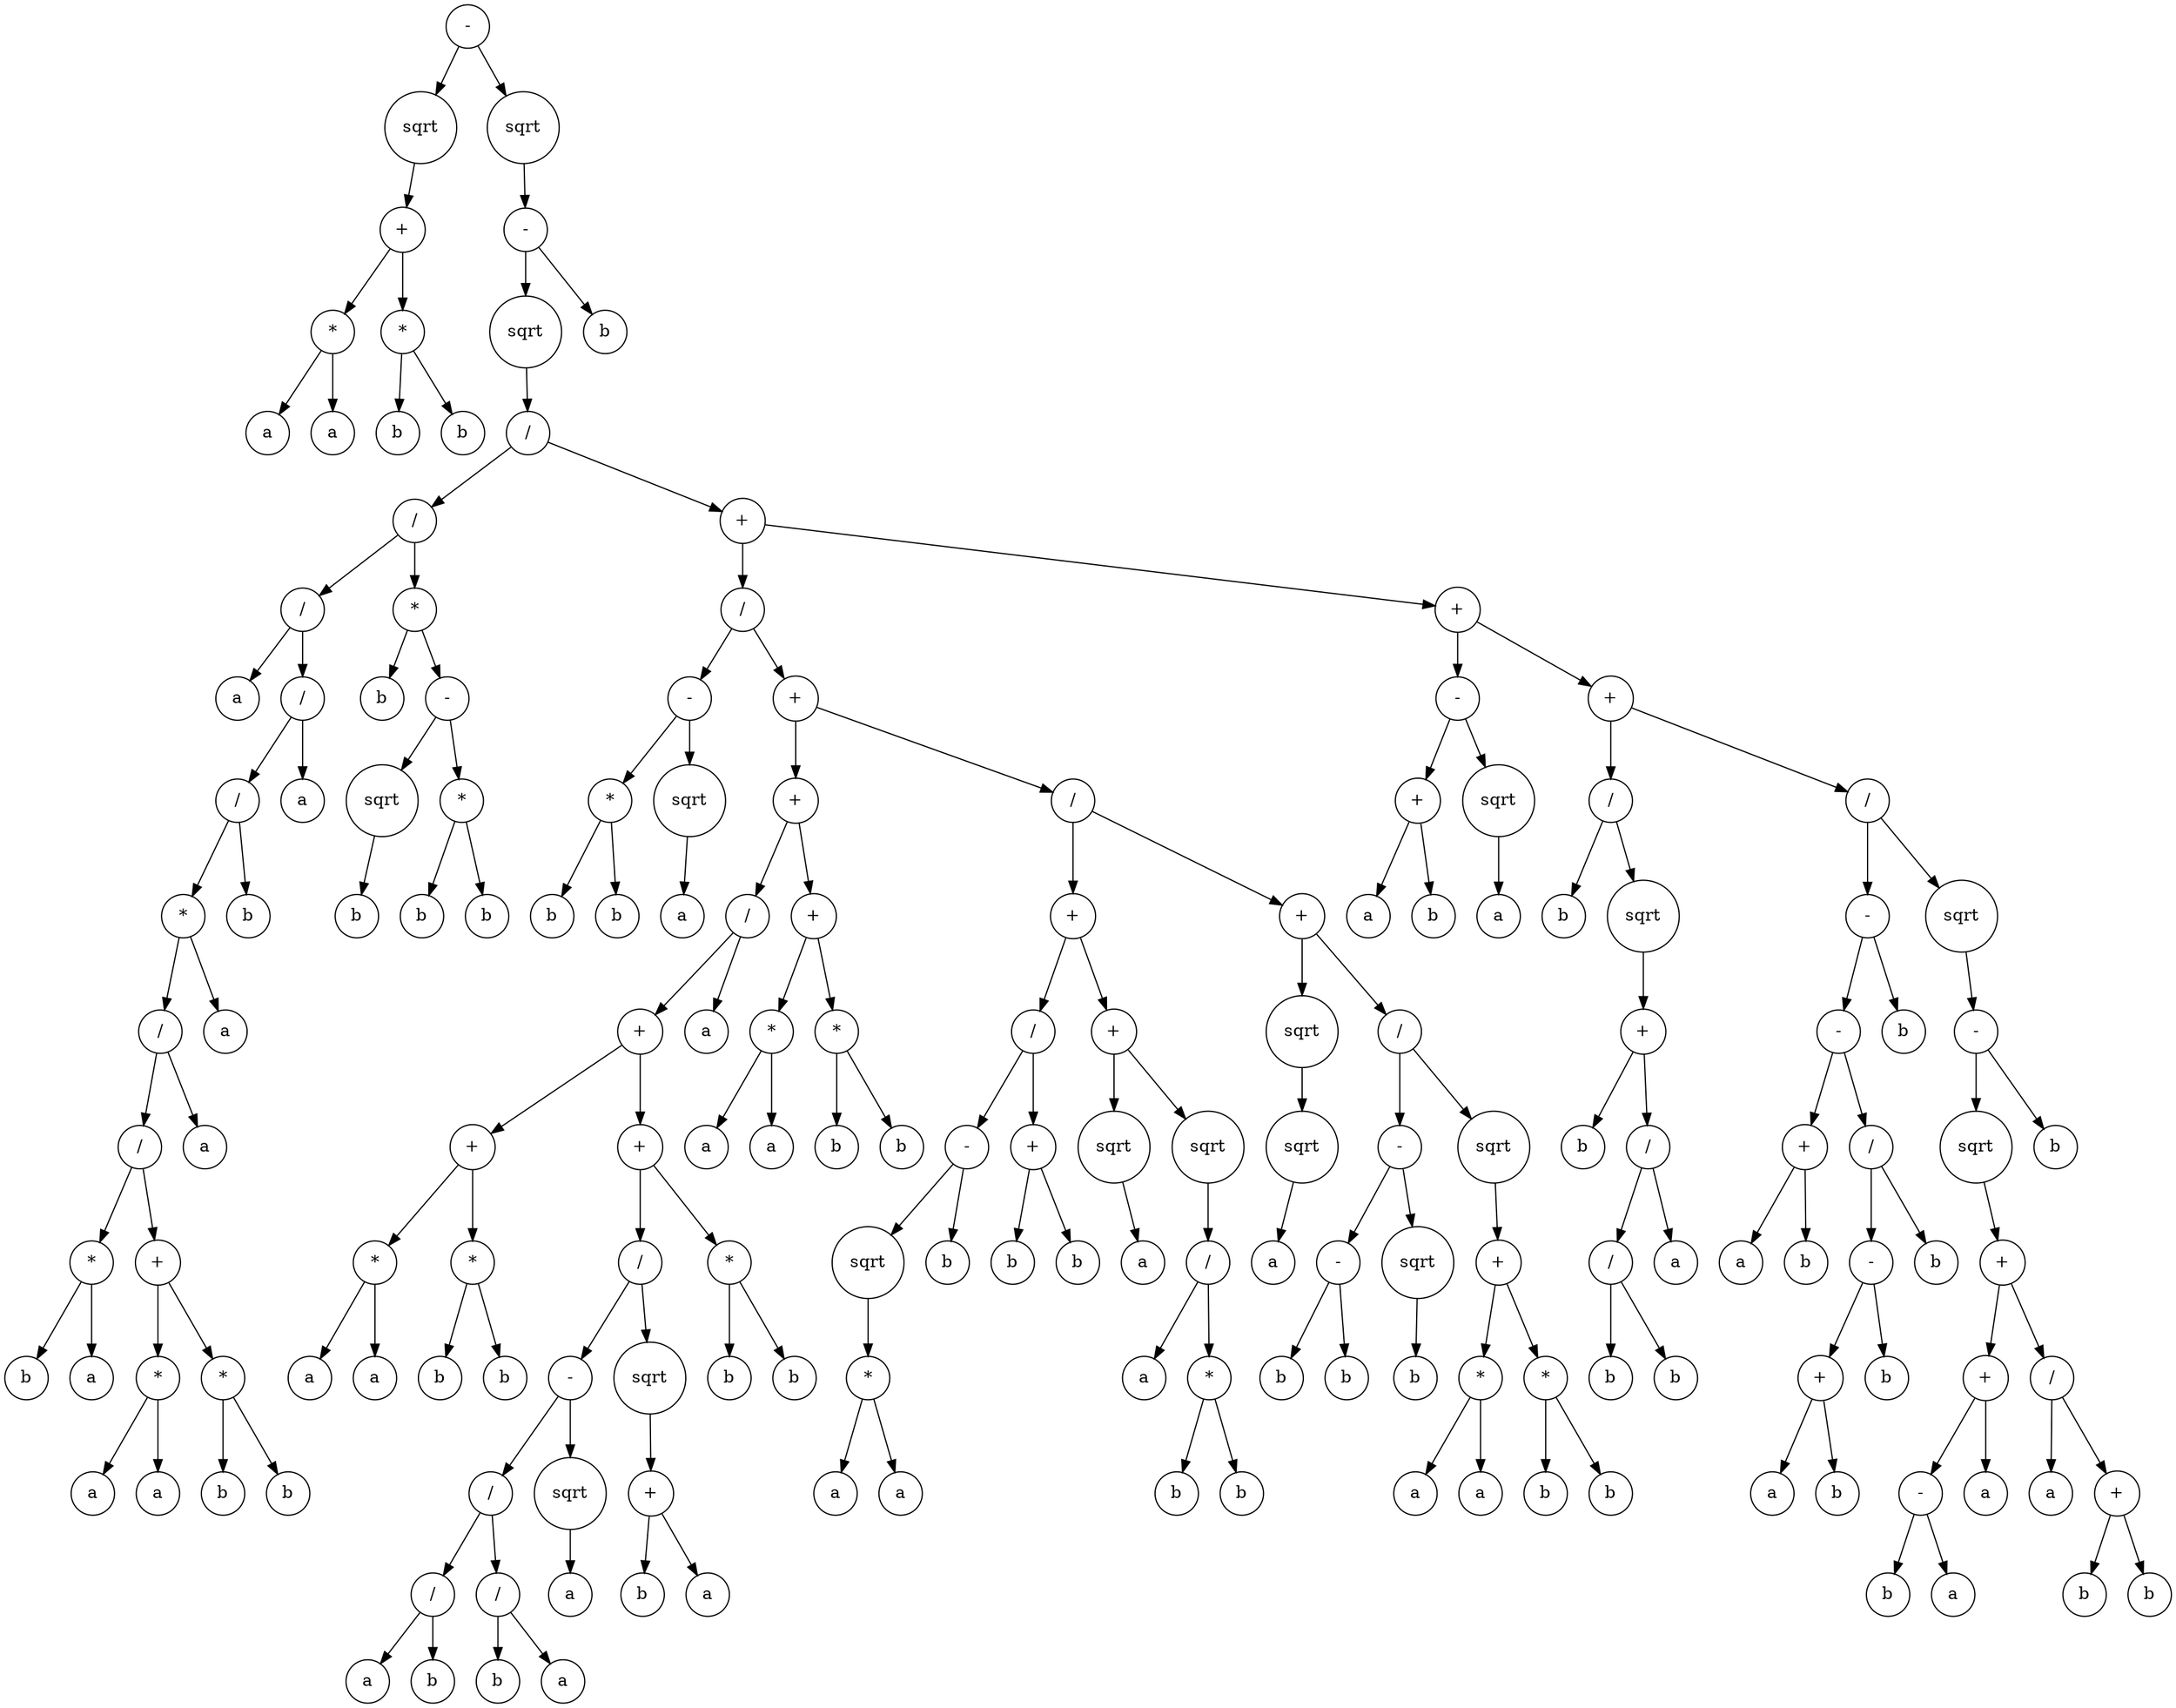 digraph g {
graph [ordering=out];
node [shape=circle];
n[label = "-"];
n0[label = "sqrt"];
n00[label = "+"];
n000[label = "*"];
n0000[label = "a"];
n000 -> n0000;
n0001[label = "a"];
n000 -> n0001;
n00 -> n000;
n001[label = "*"];
n0010[label = "b"];
n001 -> n0010;
n0011[label = "b"];
n001 -> n0011;
n00 -> n001;
n0 -> n00;
n -> n0;
n1[label = "sqrt"];
n10[label = "-"];
n100[label = "sqrt"];
n1000[label = "/"];
n10000[label = "/"];
n100000[label = "/"];
n1000000[label = "a"];
n100000 -> n1000000;
n1000001[label = "/"];
n10000010[label = "/"];
n100000100[label = "*"];
n1000001000[label = "/"];
n10000010000[label = "/"];
n100000100000[label = "*"];
n1000001000000[label = "b"];
n100000100000 -> n1000001000000;
n1000001000001[label = "a"];
n100000100000 -> n1000001000001;
n10000010000 -> n100000100000;
n100000100001[label = "+"];
n1000001000010[label = "*"];
n10000010000100[label = "a"];
n1000001000010 -> n10000010000100;
n10000010000101[label = "a"];
n1000001000010 -> n10000010000101;
n100000100001 -> n1000001000010;
n1000001000011[label = "*"];
n10000010000110[label = "b"];
n1000001000011 -> n10000010000110;
n10000010000111[label = "b"];
n1000001000011 -> n10000010000111;
n100000100001 -> n1000001000011;
n10000010000 -> n100000100001;
n1000001000 -> n10000010000;
n10000010001[label = "a"];
n1000001000 -> n10000010001;
n100000100 -> n1000001000;
n1000001001[label = "a"];
n100000100 -> n1000001001;
n10000010 -> n100000100;
n100000101[label = "b"];
n10000010 -> n100000101;
n1000001 -> n10000010;
n10000011[label = "a"];
n1000001 -> n10000011;
n100000 -> n1000001;
n10000 -> n100000;
n100001[label = "*"];
n1000010[label = "b"];
n100001 -> n1000010;
n1000011[label = "-"];
n10000110[label = "sqrt"];
n100001100[label = "b"];
n10000110 -> n100001100;
n1000011 -> n10000110;
n10000111[label = "*"];
n100001110[label = "b"];
n10000111 -> n100001110;
n100001111[label = "b"];
n10000111 -> n100001111;
n1000011 -> n10000111;
n100001 -> n1000011;
n10000 -> n100001;
n1000 -> n10000;
n10001[label = "+"];
n100010[label = "/"];
n1000100[label = "-"];
n10001000[label = "*"];
n100010000[label = "b"];
n10001000 -> n100010000;
n100010001[label = "b"];
n10001000 -> n100010001;
n1000100 -> n10001000;
n10001001[label = "sqrt"];
n100010010[label = "a"];
n10001001 -> n100010010;
n1000100 -> n10001001;
n100010 -> n1000100;
n1000101[label = "+"];
n10001010[label = "+"];
n100010100[label = "/"];
n1000101000[label = "+"];
n10001010000[label = "+"];
n100010100000[label = "*"];
n1000101000000[label = "a"];
n100010100000 -> n1000101000000;
n1000101000001[label = "a"];
n100010100000 -> n1000101000001;
n10001010000 -> n100010100000;
n100010100001[label = "*"];
n1000101000010[label = "b"];
n100010100001 -> n1000101000010;
n1000101000011[label = "b"];
n100010100001 -> n1000101000011;
n10001010000 -> n100010100001;
n1000101000 -> n10001010000;
n10001010001[label = "+"];
n100010100010[label = "/"];
n1000101000100[label = "-"];
n10001010001000[label = "/"];
n100010100010000[label = "/"];
n1000101000100000[label = "a"];
n100010100010000 -> n1000101000100000;
n1000101000100001[label = "b"];
n100010100010000 -> n1000101000100001;
n10001010001000 -> n100010100010000;
n100010100010001[label = "/"];
n1000101000100010[label = "b"];
n100010100010001 -> n1000101000100010;
n1000101000100011[label = "a"];
n100010100010001 -> n1000101000100011;
n10001010001000 -> n100010100010001;
n1000101000100 -> n10001010001000;
n10001010001001[label = "sqrt"];
n100010100010010[label = "a"];
n10001010001001 -> n100010100010010;
n1000101000100 -> n10001010001001;
n100010100010 -> n1000101000100;
n1000101000101[label = "sqrt"];
n10001010001010[label = "+"];
n100010100010100[label = "b"];
n10001010001010 -> n100010100010100;
n100010100010101[label = "a"];
n10001010001010 -> n100010100010101;
n1000101000101 -> n10001010001010;
n100010100010 -> n1000101000101;
n10001010001 -> n100010100010;
n100010100011[label = "*"];
n1000101000110[label = "b"];
n100010100011 -> n1000101000110;
n1000101000111[label = "b"];
n100010100011 -> n1000101000111;
n10001010001 -> n100010100011;
n1000101000 -> n10001010001;
n100010100 -> n1000101000;
n1000101001[label = "a"];
n100010100 -> n1000101001;
n10001010 -> n100010100;
n100010101[label = "+"];
n1000101010[label = "*"];
n10001010100[label = "a"];
n1000101010 -> n10001010100;
n10001010101[label = "a"];
n1000101010 -> n10001010101;
n100010101 -> n1000101010;
n1000101011[label = "*"];
n10001010110[label = "b"];
n1000101011 -> n10001010110;
n10001010111[label = "b"];
n1000101011 -> n10001010111;
n100010101 -> n1000101011;
n10001010 -> n100010101;
n1000101 -> n10001010;
n10001011[label = "/"];
n100010110[label = "+"];
n1000101100[label = "/"];
n10001011000[label = "-"];
n100010110000[label = "sqrt"];
n1000101100000[label = "*"];
n10001011000000[label = "a"];
n1000101100000 -> n10001011000000;
n10001011000001[label = "a"];
n1000101100000 -> n10001011000001;
n100010110000 -> n1000101100000;
n10001011000 -> n100010110000;
n100010110001[label = "b"];
n10001011000 -> n100010110001;
n1000101100 -> n10001011000;
n10001011001[label = "+"];
n100010110010[label = "b"];
n10001011001 -> n100010110010;
n100010110011[label = "b"];
n10001011001 -> n100010110011;
n1000101100 -> n10001011001;
n100010110 -> n1000101100;
n1000101101[label = "+"];
n10001011010[label = "sqrt"];
n100010110100[label = "a"];
n10001011010 -> n100010110100;
n1000101101 -> n10001011010;
n10001011011[label = "sqrt"];
n100010110110[label = "/"];
n1000101101100[label = "a"];
n100010110110 -> n1000101101100;
n1000101101101[label = "*"];
n10001011011010[label = "b"];
n1000101101101 -> n10001011011010;
n10001011011011[label = "b"];
n1000101101101 -> n10001011011011;
n100010110110 -> n1000101101101;
n10001011011 -> n100010110110;
n1000101101 -> n10001011011;
n100010110 -> n1000101101;
n10001011 -> n100010110;
n100010111[label = "+"];
n1000101110[label = "sqrt"];
n10001011100[label = "sqrt"];
n100010111000[label = "a"];
n10001011100 -> n100010111000;
n1000101110 -> n10001011100;
n100010111 -> n1000101110;
n1000101111[label = "/"];
n10001011110[label = "-"];
n100010111100[label = "-"];
n1000101111000[label = "b"];
n100010111100 -> n1000101111000;
n1000101111001[label = "b"];
n100010111100 -> n1000101111001;
n10001011110 -> n100010111100;
n100010111101[label = "sqrt"];
n1000101111010[label = "b"];
n100010111101 -> n1000101111010;
n10001011110 -> n100010111101;
n1000101111 -> n10001011110;
n10001011111[label = "sqrt"];
n100010111110[label = "+"];
n1000101111100[label = "*"];
n10001011111000[label = "a"];
n1000101111100 -> n10001011111000;
n10001011111001[label = "a"];
n1000101111100 -> n10001011111001;
n100010111110 -> n1000101111100;
n1000101111101[label = "*"];
n10001011111010[label = "b"];
n1000101111101 -> n10001011111010;
n10001011111011[label = "b"];
n1000101111101 -> n10001011111011;
n100010111110 -> n1000101111101;
n10001011111 -> n100010111110;
n1000101111 -> n10001011111;
n100010111 -> n1000101111;
n10001011 -> n100010111;
n1000101 -> n10001011;
n100010 -> n1000101;
n10001 -> n100010;
n100011[label = "+"];
n1000110[label = "-"];
n10001100[label = "+"];
n100011000[label = "a"];
n10001100 -> n100011000;
n100011001[label = "b"];
n10001100 -> n100011001;
n1000110 -> n10001100;
n10001101[label = "sqrt"];
n100011010[label = "a"];
n10001101 -> n100011010;
n1000110 -> n10001101;
n100011 -> n1000110;
n1000111[label = "+"];
n10001110[label = "/"];
n100011100[label = "b"];
n10001110 -> n100011100;
n100011101[label = "sqrt"];
n1000111010[label = "+"];
n10001110100[label = "b"];
n1000111010 -> n10001110100;
n10001110101[label = "/"];
n100011101010[label = "/"];
n1000111010100[label = "b"];
n100011101010 -> n1000111010100;
n1000111010101[label = "b"];
n100011101010 -> n1000111010101;
n10001110101 -> n100011101010;
n100011101011[label = "a"];
n10001110101 -> n100011101011;
n1000111010 -> n10001110101;
n100011101 -> n1000111010;
n10001110 -> n100011101;
n1000111 -> n10001110;
n10001111[label = "/"];
n100011110[label = "-"];
n1000111100[label = "-"];
n10001111000[label = "+"];
n100011110000[label = "a"];
n10001111000 -> n100011110000;
n100011110001[label = "b"];
n10001111000 -> n100011110001;
n1000111100 -> n10001111000;
n10001111001[label = "/"];
n100011110010[label = "-"];
n1000111100100[label = "+"];
n10001111001000[label = "a"];
n1000111100100 -> n10001111001000;
n10001111001001[label = "b"];
n1000111100100 -> n10001111001001;
n100011110010 -> n1000111100100;
n1000111100101[label = "b"];
n100011110010 -> n1000111100101;
n10001111001 -> n100011110010;
n100011110011[label = "b"];
n10001111001 -> n100011110011;
n1000111100 -> n10001111001;
n100011110 -> n1000111100;
n1000111101[label = "b"];
n100011110 -> n1000111101;
n10001111 -> n100011110;
n100011111[label = "sqrt"];
n1000111110[label = "-"];
n10001111100[label = "sqrt"];
n100011111000[label = "+"];
n1000111110000[label = "+"];
n10001111100000[label = "-"];
n100011111000000[label = "b"];
n10001111100000 -> n100011111000000;
n100011111000001[label = "a"];
n10001111100000 -> n100011111000001;
n1000111110000 -> n10001111100000;
n10001111100001[label = "a"];
n1000111110000 -> n10001111100001;
n100011111000 -> n1000111110000;
n1000111110001[label = "/"];
n10001111100010[label = "a"];
n1000111110001 -> n10001111100010;
n10001111100011[label = "+"];
n100011111000110[label = "b"];
n10001111100011 -> n100011111000110;
n100011111000111[label = "b"];
n10001111100011 -> n100011111000111;
n1000111110001 -> n10001111100011;
n100011111000 -> n1000111110001;
n10001111100 -> n100011111000;
n1000111110 -> n10001111100;
n10001111101[label = "b"];
n1000111110 -> n10001111101;
n100011111 -> n1000111110;
n10001111 -> n100011111;
n1000111 -> n10001111;
n100011 -> n1000111;
n10001 -> n100011;
n1000 -> n10001;
n100 -> n1000;
n10 -> n100;
n101[label = "b"];
n10 -> n101;
n1 -> n10;
n -> n1;
}
